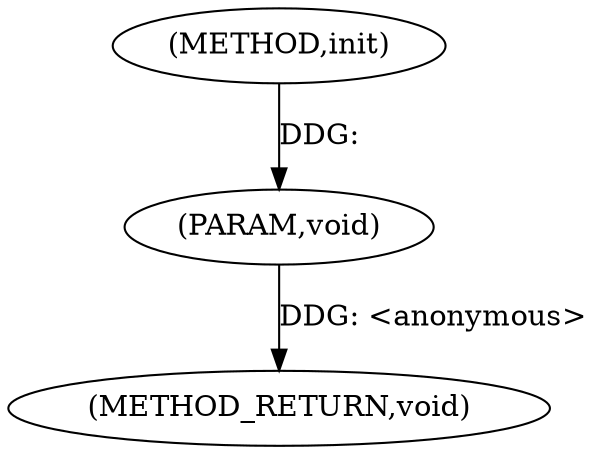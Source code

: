 digraph "init" {  
"1000101" [label = "(METHOD,init)" ]
"1000104" [label = "(METHOD_RETURN,void)" ]
"1000102" [label = "(PARAM,void)" ]
  "1000102" -> "1000104"  [ label = "DDG: <anonymous>"] 
  "1000101" -> "1000102"  [ label = "DDG: "] 
}
